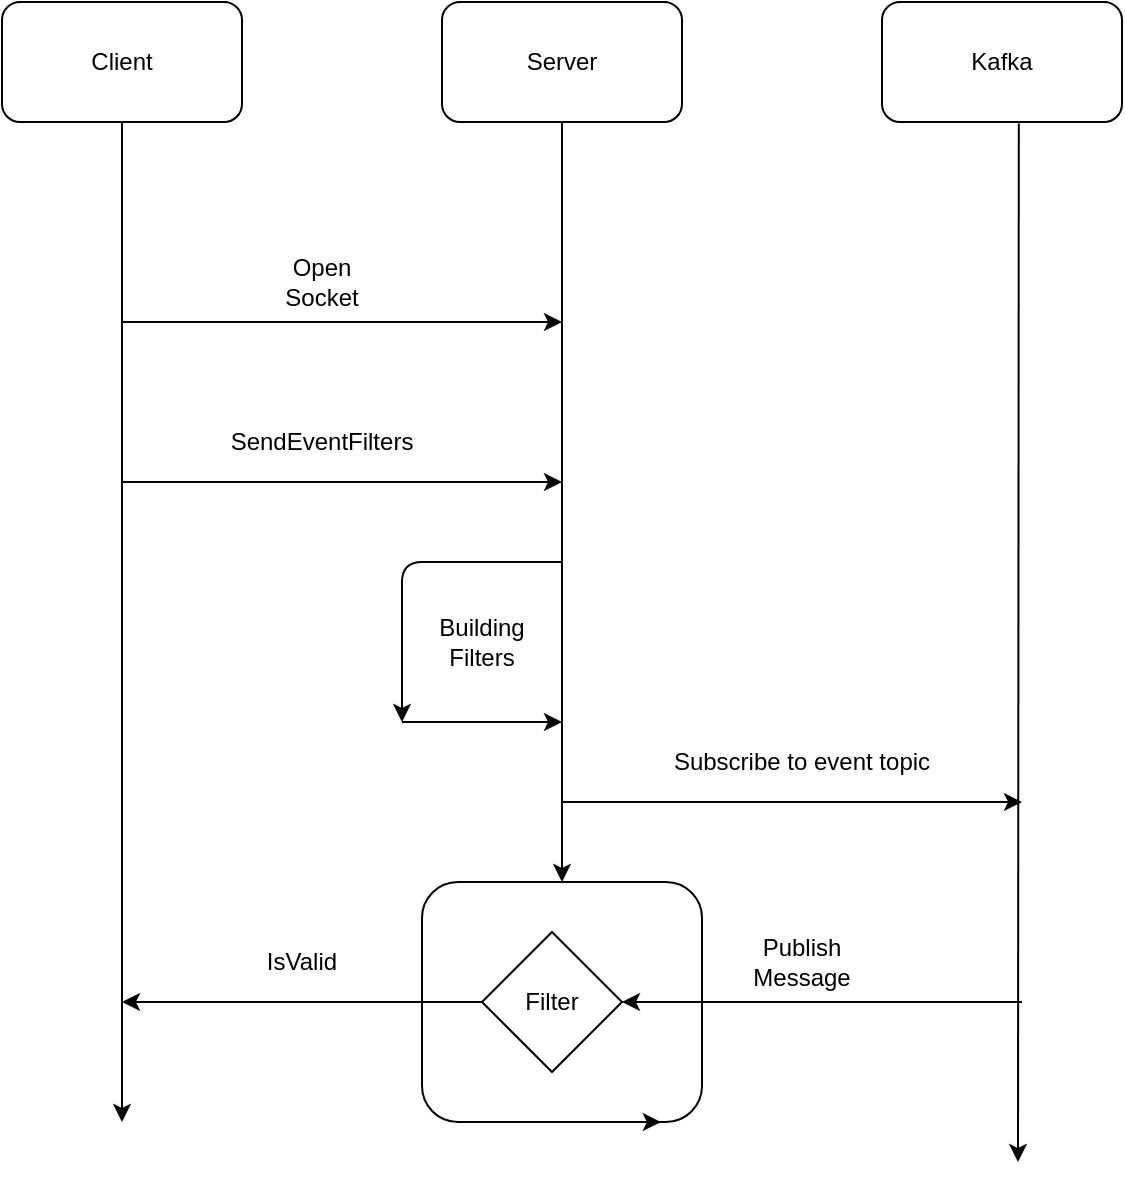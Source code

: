 <mxfile version="12.3.2" type="device" pages="1"><diagram id="LKepGMXE5HY3-VnQFtH9" name="Page-1"><mxGraphModel dx="1010" dy="579" grid="1" gridSize="10" guides="1" tooltips="1" connect="1" arrows="1" fold="1" page="1" pageScale="1" pageWidth="850" pageHeight="1100" math="0" shadow="0"><root><mxCell id="0"/><mxCell id="1" parent="0"/><mxCell id="o3T4T1HoyMgpnvfhF_R--1" value="Client" style="rounded=1;whiteSpace=wrap;html=1;" vertex="1" parent="1"><mxGeometry x="130" y="40" width="120" height="60" as="geometry"/></mxCell><mxCell id="o3T4T1HoyMgpnvfhF_R--2" value="Server" style="rounded=1;whiteSpace=wrap;html=1;" vertex="1" parent="1"><mxGeometry x="350" y="40" width="120" height="60" as="geometry"/></mxCell><mxCell id="o3T4T1HoyMgpnvfhF_R--3" value="Kafka" style="rounded=1;whiteSpace=wrap;html=1;" vertex="1" parent="1"><mxGeometry x="570" y="40" width="120" height="60" as="geometry"/></mxCell><mxCell id="o3T4T1HoyMgpnvfhF_R--4" value="" style="endArrow=classic;html=1;exitX=0.5;exitY=1;exitDx=0;exitDy=0;entryX=0.5;entryY=0;entryDx=0;entryDy=0;" edge="1" parent="1" source="o3T4T1HoyMgpnvfhF_R--2" target="o3T4T1HoyMgpnvfhF_R--19"><mxGeometry width="50" height="50" relative="1" as="geometry"><mxPoint x="130" y="170" as="sourcePoint"/><mxPoint x="410" y="610" as="targetPoint"/></mxGeometry></mxCell><mxCell id="o3T4T1HoyMgpnvfhF_R--5" value="" style="endArrow=classic;html=1;exitX=0.5;exitY=1;exitDx=0;exitDy=0;" edge="1" parent="1" source="o3T4T1HoyMgpnvfhF_R--1"><mxGeometry width="50" height="50" relative="1" as="geometry"><mxPoint x="420" y="110" as="sourcePoint"/><mxPoint x="190" y="600" as="targetPoint"/></mxGeometry></mxCell><mxCell id="o3T4T1HoyMgpnvfhF_R--6" value="" style="endArrow=classic;html=1;exitX=0.57;exitY=1.013;exitDx=0;exitDy=0;exitPerimeter=0;" edge="1" parent="1" source="o3T4T1HoyMgpnvfhF_R--3"><mxGeometry width="50" height="50" relative="1" as="geometry"><mxPoint x="420" y="110" as="sourcePoint"/><mxPoint x="638" y="620" as="targetPoint"/></mxGeometry></mxCell><mxCell id="o3T4T1HoyMgpnvfhF_R--7" value="" style="endArrow=classic;html=1;" edge="1" parent="1"><mxGeometry width="50" height="50" relative="1" as="geometry"><mxPoint x="190" y="200" as="sourcePoint"/><mxPoint x="410" y="200" as="targetPoint"/></mxGeometry></mxCell><mxCell id="o3T4T1HoyMgpnvfhF_R--8" value="Open Socket" style="text;html=1;strokeColor=none;fillColor=none;align=center;verticalAlign=middle;whiteSpace=wrap;rounded=0;" vertex="1" parent="1"><mxGeometry x="270" y="170" width="40" height="20" as="geometry"/></mxCell><mxCell id="o3T4T1HoyMgpnvfhF_R--11" value="" style="endArrow=classic;html=1;" edge="1" parent="1"><mxGeometry width="50" height="50" relative="1" as="geometry"><mxPoint x="190" y="280" as="sourcePoint"/><mxPoint x="410" y="280" as="targetPoint"/></mxGeometry></mxCell><mxCell id="o3T4T1HoyMgpnvfhF_R--12" value="SendEventFilters" style="text;html=1;strokeColor=none;fillColor=none;align=center;verticalAlign=middle;whiteSpace=wrap;rounded=0;" vertex="1" parent="1"><mxGeometry x="270" y="250" width="40" height="20" as="geometry"/></mxCell><mxCell id="o3T4T1HoyMgpnvfhF_R--13" value="" style="edgeStyle=elbowEdgeStyle;elbow=vertical;endArrow=classic;html=1;" edge="1" parent="1"><mxGeometry width="50" height="50" relative="1" as="geometry"><mxPoint x="410" y="320" as="sourcePoint"/><mxPoint x="330" y="400" as="targetPoint"/><Array as="points"><mxPoint x="370" y="320"/></Array></mxGeometry></mxCell><mxCell id="o3T4T1HoyMgpnvfhF_R--14" value="" style="edgeStyle=segmentEdgeStyle;endArrow=classic;html=1;" edge="1" parent="1"><mxGeometry width="50" height="50" relative="1" as="geometry"><mxPoint x="330" y="400" as="sourcePoint"/><mxPoint x="410" y="400" as="targetPoint"/><Array as="points"><mxPoint x="360" y="400"/><mxPoint x="410" y="400"/></Array></mxGeometry></mxCell><mxCell id="o3T4T1HoyMgpnvfhF_R--15" value="Building Filters" style="text;html=1;strokeColor=none;fillColor=none;align=center;verticalAlign=middle;whiteSpace=wrap;rounded=0;" vertex="1" parent="1"><mxGeometry x="350" y="350" width="40" height="20" as="geometry"/></mxCell><mxCell id="o3T4T1HoyMgpnvfhF_R--16" value="" style="endArrow=classic;html=1;" edge="1" parent="1"><mxGeometry width="50" height="50" relative="1" as="geometry"><mxPoint x="410" y="440" as="sourcePoint"/><mxPoint x="640" y="440" as="targetPoint"/></mxGeometry></mxCell><mxCell id="o3T4T1HoyMgpnvfhF_R--17" value="Subscribe to event topic" style="text;html=1;strokeColor=none;fillColor=none;align=center;verticalAlign=middle;whiteSpace=wrap;rounded=0;" vertex="1" parent="1"><mxGeometry x="460" y="410" width="140" height="20" as="geometry"/></mxCell><mxCell id="o3T4T1HoyMgpnvfhF_R--19" value="" style="rounded=1;whiteSpace=wrap;html=1;" vertex="1" parent="1"><mxGeometry x="340" y="480" width="140" height="120" as="geometry"/></mxCell><mxCell id="o3T4T1HoyMgpnvfhF_R--20" value="" style="endArrow=classic;html=1;entryX=1;entryY=0.5;entryDx=0;entryDy=0;" edge="1" parent="1" target="o3T4T1HoyMgpnvfhF_R--24"><mxGeometry width="50" height="50" relative="1" as="geometry"><mxPoint x="640" y="540" as="sourcePoint"/><mxPoint x="180" y="650" as="targetPoint"/></mxGeometry></mxCell><mxCell id="o3T4T1HoyMgpnvfhF_R--21" value="Publish Message" style="text;html=1;strokeColor=none;fillColor=none;align=center;verticalAlign=middle;whiteSpace=wrap;rounded=0;" vertex="1" parent="1"><mxGeometry x="510" y="510" width="40" height="20" as="geometry"/></mxCell><mxCell id="o3T4T1HoyMgpnvfhF_R--22" value="" style="endArrow=classic;html=1;exitX=0.25;exitY=1;exitDx=0;exitDy=0;entryX=0.853;entryY=1;entryDx=0;entryDy=0;entryPerimeter=0;" edge="1" parent="1" source="o3T4T1HoyMgpnvfhF_R--19" target="o3T4T1HoyMgpnvfhF_R--19"><mxGeometry width="50" height="50" relative="1" as="geometry"><mxPoint x="130" y="700" as="sourcePoint"/><mxPoint x="180" y="650" as="targetPoint"/></mxGeometry></mxCell><mxCell id="o3T4T1HoyMgpnvfhF_R--24" value="Filter" style="rhombus;whiteSpace=wrap;html=1;" vertex="1" parent="1"><mxGeometry x="370" y="505" width="70" height="70" as="geometry"/></mxCell><mxCell id="o3T4T1HoyMgpnvfhF_R--25" value="" style="endArrow=classic;html=1;exitX=0;exitY=0.5;exitDx=0;exitDy=0;" edge="1" parent="1" source="o3T4T1HoyMgpnvfhF_R--24"><mxGeometry width="50" height="50" relative="1" as="geometry"><mxPoint x="130" y="700" as="sourcePoint"/><mxPoint x="190" y="540" as="targetPoint"/></mxGeometry></mxCell><mxCell id="o3T4T1HoyMgpnvfhF_R--26" value="IsValid" style="text;html=1;strokeColor=none;fillColor=none;align=center;verticalAlign=middle;whiteSpace=wrap;rounded=0;" vertex="1" parent="1"><mxGeometry x="260" y="510" width="40" height="20" as="geometry"/></mxCell></root></mxGraphModel></diagram></mxfile>